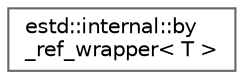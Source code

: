 digraph "Graphical Class Hierarchy"
{
 // LATEX_PDF_SIZE
  bgcolor="transparent";
  edge [fontname=Helvetica,fontsize=10,labelfontname=Helvetica,labelfontsize=10];
  node [fontname=Helvetica,fontsize=10,shape=box,height=0.2,width=0.4];
  rankdir="LR";
  Node0 [id="Node000000",label="estd::internal::by\l_ref_wrapper\< T \>",height=0.2,width=0.4,color="grey40", fillcolor="white", style="filled",URL="$dc/d06/classestd_1_1internal_1_1by__ref__wrapper.html",tooltip=" "];
}
